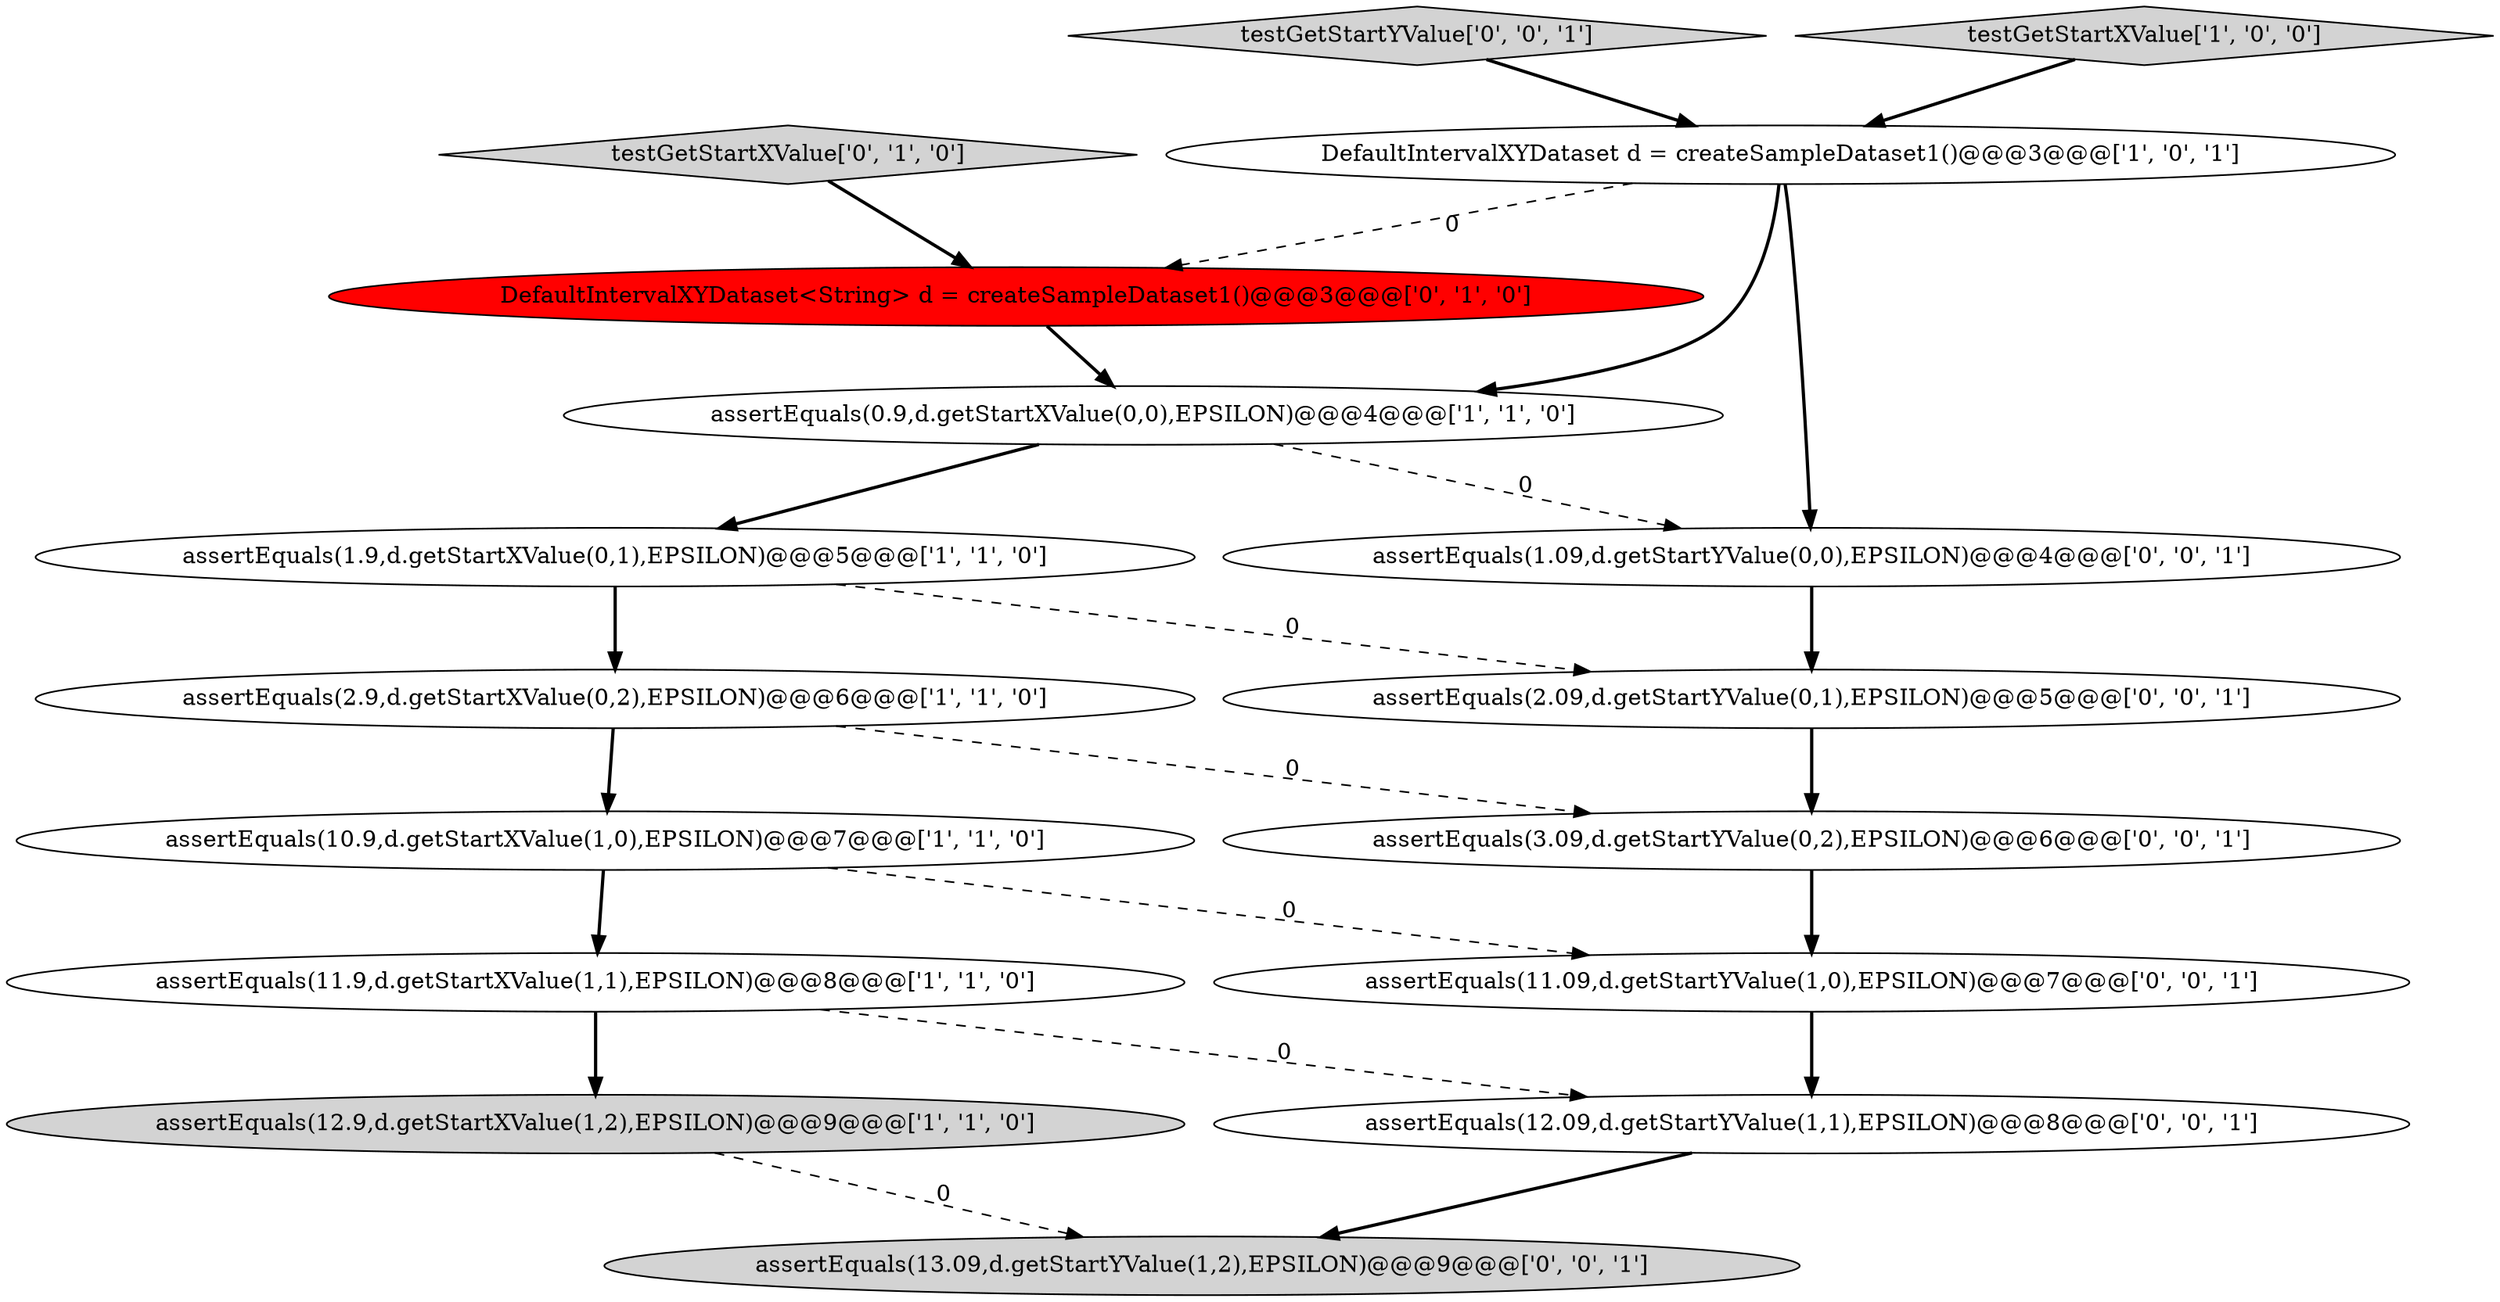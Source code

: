 digraph {
1 [style = filled, label = "assertEquals(0.9,d.getStartXValue(0,0),EPSILON)@@@4@@@['1', '1', '0']", fillcolor = white, shape = ellipse image = "AAA0AAABBB1BBB"];
10 [style = filled, label = "assertEquals(11.09,d.getStartYValue(1,0),EPSILON)@@@7@@@['0', '0', '1']", fillcolor = white, shape = ellipse image = "AAA0AAABBB3BBB"];
9 [style = filled, label = "DefaultIntervalXYDataset<String> d = createSampleDataset1()@@@3@@@['0', '1', '0']", fillcolor = red, shape = ellipse image = "AAA1AAABBB2BBB"];
6 [style = filled, label = "DefaultIntervalXYDataset d = createSampleDataset1()@@@3@@@['1', '0', '1']", fillcolor = white, shape = ellipse image = "AAA0AAABBB1BBB"];
8 [style = filled, label = "testGetStartXValue['0', '1', '0']", fillcolor = lightgray, shape = diamond image = "AAA0AAABBB2BBB"];
13 [style = filled, label = "assertEquals(2.09,d.getStartYValue(0,1),EPSILON)@@@5@@@['0', '0', '1']", fillcolor = white, shape = ellipse image = "AAA0AAABBB3BBB"];
7 [style = filled, label = "assertEquals(11.9,d.getStartXValue(1,1),EPSILON)@@@8@@@['1', '1', '0']", fillcolor = white, shape = ellipse image = "AAA0AAABBB1BBB"];
3 [style = filled, label = "assertEquals(10.9,d.getStartXValue(1,0),EPSILON)@@@7@@@['1', '1', '0']", fillcolor = white, shape = ellipse image = "AAA0AAABBB1BBB"];
11 [style = filled, label = "assertEquals(12.09,d.getStartYValue(1,1),EPSILON)@@@8@@@['0', '0', '1']", fillcolor = white, shape = ellipse image = "AAA0AAABBB3BBB"];
12 [style = filled, label = "assertEquals(3.09,d.getStartYValue(0,2),EPSILON)@@@6@@@['0', '0', '1']", fillcolor = white, shape = ellipse image = "AAA0AAABBB3BBB"];
16 [style = filled, label = "testGetStartYValue['0', '0', '1']", fillcolor = lightgray, shape = diamond image = "AAA0AAABBB3BBB"];
15 [style = filled, label = "assertEquals(13.09,d.getStartYValue(1,2),EPSILON)@@@9@@@['0', '0', '1']", fillcolor = lightgray, shape = ellipse image = "AAA0AAABBB3BBB"];
0 [style = filled, label = "assertEquals(2.9,d.getStartXValue(0,2),EPSILON)@@@6@@@['1', '1', '0']", fillcolor = white, shape = ellipse image = "AAA0AAABBB1BBB"];
2 [style = filled, label = "assertEquals(12.9,d.getStartXValue(1,2),EPSILON)@@@9@@@['1', '1', '0']", fillcolor = lightgray, shape = ellipse image = "AAA0AAABBB1BBB"];
4 [style = filled, label = "testGetStartXValue['1', '0', '0']", fillcolor = lightgray, shape = diamond image = "AAA0AAABBB1BBB"];
5 [style = filled, label = "assertEquals(1.9,d.getStartXValue(0,1),EPSILON)@@@5@@@['1', '1', '0']", fillcolor = white, shape = ellipse image = "AAA0AAABBB1BBB"];
14 [style = filled, label = "assertEquals(1.09,d.getStartYValue(0,0),EPSILON)@@@4@@@['0', '0', '1']", fillcolor = white, shape = ellipse image = "AAA0AAABBB3BBB"];
1->5 [style = bold, label=""];
0->3 [style = bold, label=""];
5->13 [style = dashed, label="0"];
1->14 [style = dashed, label="0"];
4->6 [style = bold, label=""];
16->6 [style = bold, label=""];
6->9 [style = dashed, label="0"];
7->11 [style = dashed, label="0"];
0->12 [style = dashed, label="0"];
11->15 [style = bold, label=""];
2->15 [style = dashed, label="0"];
6->14 [style = bold, label=""];
6->1 [style = bold, label=""];
12->10 [style = bold, label=""];
13->12 [style = bold, label=""];
5->0 [style = bold, label=""];
3->7 [style = bold, label=""];
7->2 [style = bold, label=""];
8->9 [style = bold, label=""];
3->10 [style = dashed, label="0"];
14->13 [style = bold, label=""];
9->1 [style = bold, label=""];
10->11 [style = bold, label=""];
}
